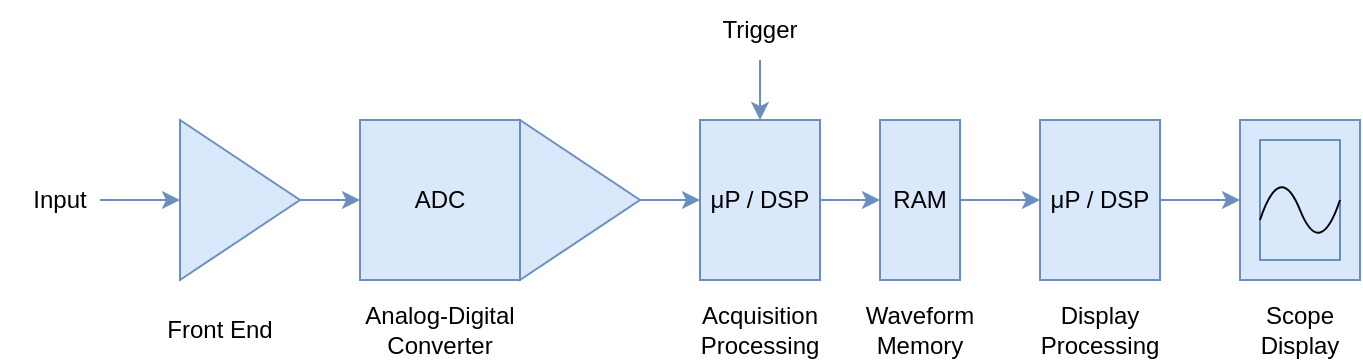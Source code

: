 <mxfile version="24.5.4" type="device">
  <diagram name="Page-1" id="KMN--heTJICrJRQzZY25">
    <mxGraphModel dx="1018" dy="568" grid="1" gridSize="10" guides="1" tooltips="1" connect="1" arrows="1" fold="1" page="1" pageScale="1" pageWidth="827" pageHeight="1169" math="0" shadow="0">
      <root>
        <mxCell id="0" />
        <mxCell id="1" parent="0" />
        <mxCell id="Tj97G-CYtZkM4bqGg4Lu-7" style="edgeStyle=orthogonalEdgeStyle;rounded=0;orthogonalLoop=1;jettySize=auto;html=1;entryX=0;entryY=0.5;entryDx=0;entryDy=0;fillColor=#dae8fc;strokeColor=#6c8ebf;" edge="1" parent="1" source="Tj97G-CYtZkM4bqGg4Lu-1" target="Tj97G-CYtZkM4bqGg4Lu-4">
          <mxGeometry relative="1" as="geometry" />
        </mxCell>
        <mxCell id="Tj97G-CYtZkM4bqGg4Lu-1" value="" style="triangle;whiteSpace=wrap;html=1;fillColor=#dae8fc;strokeColor=#6c8ebf;" vertex="1" parent="1">
          <mxGeometry x="130" y="80" width="60" height="80" as="geometry" />
        </mxCell>
        <mxCell id="Tj97G-CYtZkM4bqGg4Lu-2" value="" style="endArrow=classic;html=1;rounded=0;fillColor=#dae8fc;strokeColor=#6c8ebf;" edge="1" parent="1">
          <mxGeometry width="50" height="50" relative="1" as="geometry">
            <mxPoint x="90" y="120" as="sourcePoint" />
            <mxPoint x="130" y="120" as="targetPoint" />
          </mxGeometry>
        </mxCell>
        <mxCell id="Tj97G-CYtZkM4bqGg4Lu-4" value="ADC" style="whiteSpace=wrap;html=1;aspect=fixed;fillColor=#dae8fc;strokeColor=#6c8ebf;" vertex="1" parent="1">
          <mxGeometry x="220" y="80" width="80" height="80" as="geometry" />
        </mxCell>
        <mxCell id="Tj97G-CYtZkM4bqGg4Lu-8" style="edgeStyle=orthogonalEdgeStyle;rounded=0;orthogonalLoop=1;jettySize=auto;html=1;entryX=0;entryY=0.5;entryDx=0;entryDy=0;fillColor=#dae8fc;strokeColor=#6c8ebf;" edge="1" parent="1" source="Tj97G-CYtZkM4bqGg4Lu-5" target="Tj97G-CYtZkM4bqGg4Lu-6">
          <mxGeometry relative="1" as="geometry" />
        </mxCell>
        <mxCell id="Tj97G-CYtZkM4bqGg4Lu-5" value="" style="triangle;whiteSpace=wrap;html=1;fillColor=#dae8fc;strokeColor=#6c8ebf;perimeterSpacing=0;" vertex="1" parent="1">
          <mxGeometry x="300" y="80" width="60" height="80" as="geometry" />
        </mxCell>
        <mxCell id="Tj97G-CYtZkM4bqGg4Lu-10" style="edgeStyle=orthogonalEdgeStyle;rounded=0;orthogonalLoop=1;jettySize=auto;html=1;entryX=0;entryY=0.5;entryDx=0;entryDy=0;fillColor=#dae8fc;strokeColor=#6c8ebf;" edge="1" parent="1" source="Tj97G-CYtZkM4bqGg4Lu-6" target="Tj97G-CYtZkM4bqGg4Lu-9">
          <mxGeometry relative="1" as="geometry" />
        </mxCell>
        <mxCell id="Tj97G-CYtZkM4bqGg4Lu-6" value="μP / DSP" style="rounded=0;whiteSpace=wrap;html=1;fillColor=#dae8fc;strokeColor=#6c8ebf;" vertex="1" parent="1">
          <mxGeometry x="390" y="80" width="60" height="80" as="geometry" />
        </mxCell>
        <mxCell id="Tj97G-CYtZkM4bqGg4Lu-12" style="edgeStyle=orthogonalEdgeStyle;rounded=0;orthogonalLoop=1;jettySize=auto;html=1;entryX=0;entryY=0.5;entryDx=0;entryDy=0;fillColor=#dae8fc;strokeColor=#6c8ebf;" edge="1" parent="1" source="Tj97G-CYtZkM4bqGg4Lu-9" target="Tj97G-CYtZkM4bqGg4Lu-11">
          <mxGeometry relative="1" as="geometry" />
        </mxCell>
        <mxCell id="Tj97G-CYtZkM4bqGg4Lu-9" value="RAM" style="rounded=0;whiteSpace=wrap;html=1;fillColor=#dae8fc;strokeColor=#6c8ebf;" vertex="1" parent="1">
          <mxGeometry x="480" y="80" width="40" height="80" as="geometry" />
        </mxCell>
        <mxCell id="Tj97G-CYtZkM4bqGg4Lu-14" style="edgeStyle=orthogonalEdgeStyle;rounded=0;orthogonalLoop=1;jettySize=auto;html=1;entryX=0;entryY=0.5;entryDx=0;entryDy=0;fillColor=#dae8fc;strokeColor=#6c8ebf;" edge="1" parent="1" source="Tj97G-CYtZkM4bqGg4Lu-11" target="Tj97G-CYtZkM4bqGg4Lu-13">
          <mxGeometry relative="1" as="geometry" />
        </mxCell>
        <mxCell id="Tj97G-CYtZkM4bqGg4Lu-11" value="μP / DSP" style="rounded=0;whiteSpace=wrap;html=1;fillColor=#dae8fc;strokeColor=#6c8ebf;" vertex="1" parent="1">
          <mxGeometry x="560" y="80" width="60" height="80" as="geometry" />
        </mxCell>
        <mxCell id="Tj97G-CYtZkM4bqGg4Lu-13" value="" style="rounded=0;whiteSpace=wrap;html=1;fillColor=#dae8fc;strokeColor=#6c8ebf;" vertex="1" parent="1">
          <mxGeometry x="660" y="80" width="60" height="80" as="geometry" />
        </mxCell>
        <mxCell id="Tj97G-CYtZkM4bqGg4Lu-15" value="" style="rounded=0;whiteSpace=wrap;html=1;fillColor=#dae8fc;strokeColor=#6c8ebf;" vertex="1" parent="1">
          <mxGeometry x="670" y="90" width="40" height="60" as="geometry" />
        </mxCell>
        <mxCell id="Tj97G-CYtZkM4bqGg4Lu-19" value="Input" style="text;html=1;align=center;verticalAlign=middle;whiteSpace=wrap;rounded=0;" vertex="1" parent="1">
          <mxGeometry x="40" y="105" width="60" height="30" as="geometry" />
        </mxCell>
        <mxCell id="Tj97G-CYtZkM4bqGg4Lu-20" value="Front End" style="text;html=1;align=center;verticalAlign=middle;whiteSpace=wrap;rounded=0;" vertex="1" parent="1">
          <mxGeometry x="120" y="170" width="60" height="30" as="geometry" />
        </mxCell>
        <mxCell id="Tj97G-CYtZkM4bqGg4Lu-21" value="Analog-Digital&lt;div&gt;Converter&lt;/div&gt;" style="text;html=1;align=center;verticalAlign=middle;whiteSpace=wrap;rounded=0;" vertex="1" parent="1">
          <mxGeometry x="220" y="170" width="80" height="30" as="geometry" />
        </mxCell>
        <mxCell id="Tj97G-CYtZkM4bqGg4Lu-22" value="Acquisition&lt;div&gt;Processing&lt;/div&gt;" style="text;html=1;align=center;verticalAlign=middle;whiteSpace=wrap;rounded=0;" vertex="1" parent="1">
          <mxGeometry x="390" y="170" width="60" height="30" as="geometry" />
        </mxCell>
        <mxCell id="Tj97G-CYtZkM4bqGg4Lu-23" value="Waveform&lt;div&gt;Memory&lt;/div&gt;" style="text;html=1;align=center;verticalAlign=middle;whiteSpace=wrap;rounded=0;" vertex="1" parent="1">
          <mxGeometry x="470" y="170" width="60" height="30" as="geometry" />
        </mxCell>
        <mxCell id="Tj97G-CYtZkM4bqGg4Lu-24" value="Display&lt;div&gt;Processing&lt;/div&gt;" style="text;html=1;align=center;verticalAlign=middle;whiteSpace=wrap;rounded=0;" vertex="1" parent="1">
          <mxGeometry x="560" y="170" width="60" height="30" as="geometry" />
        </mxCell>
        <mxCell id="Tj97G-CYtZkM4bqGg4Lu-25" value="Scope&lt;div&gt;Display&lt;/div&gt;" style="text;html=1;align=center;verticalAlign=middle;whiteSpace=wrap;rounded=0;" vertex="1" parent="1">
          <mxGeometry x="660" y="170" width="60" height="30" as="geometry" />
        </mxCell>
        <mxCell id="Tj97G-CYtZkM4bqGg4Lu-27" style="edgeStyle=orthogonalEdgeStyle;rounded=0;orthogonalLoop=1;jettySize=auto;html=1;entryX=0.5;entryY=0;entryDx=0;entryDy=0;fillColor=#dae8fc;strokeColor=#6c8ebf;" edge="1" parent="1" source="Tj97G-CYtZkM4bqGg4Lu-26" target="Tj97G-CYtZkM4bqGg4Lu-6">
          <mxGeometry relative="1" as="geometry" />
        </mxCell>
        <mxCell id="Tj97G-CYtZkM4bqGg4Lu-26" value="Trigger" style="text;html=1;align=center;verticalAlign=middle;whiteSpace=wrap;rounded=0;" vertex="1" parent="1">
          <mxGeometry x="390" y="20" width="60" height="30" as="geometry" />
        </mxCell>
        <mxCell id="Tj97G-CYtZkM4bqGg4Lu-28" value="" style="curved=1;endArrow=none;html=1;rounded=0;endFill=0;entryX=1;entryY=0.5;entryDx=0;entryDy=0;" edge="1" parent="1" target="Tj97G-CYtZkM4bqGg4Lu-15">
          <mxGeometry width="50" height="50" relative="1" as="geometry">
            <mxPoint x="670" y="130" as="sourcePoint" />
            <mxPoint x="770" y="240" as="targetPoint" />
            <Array as="points">
              <mxPoint x="680" y="100" />
              <mxPoint x="700" y="150" />
            </Array>
          </mxGeometry>
        </mxCell>
      </root>
    </mxGraphModel>
  </diagram>
</mxfile>
